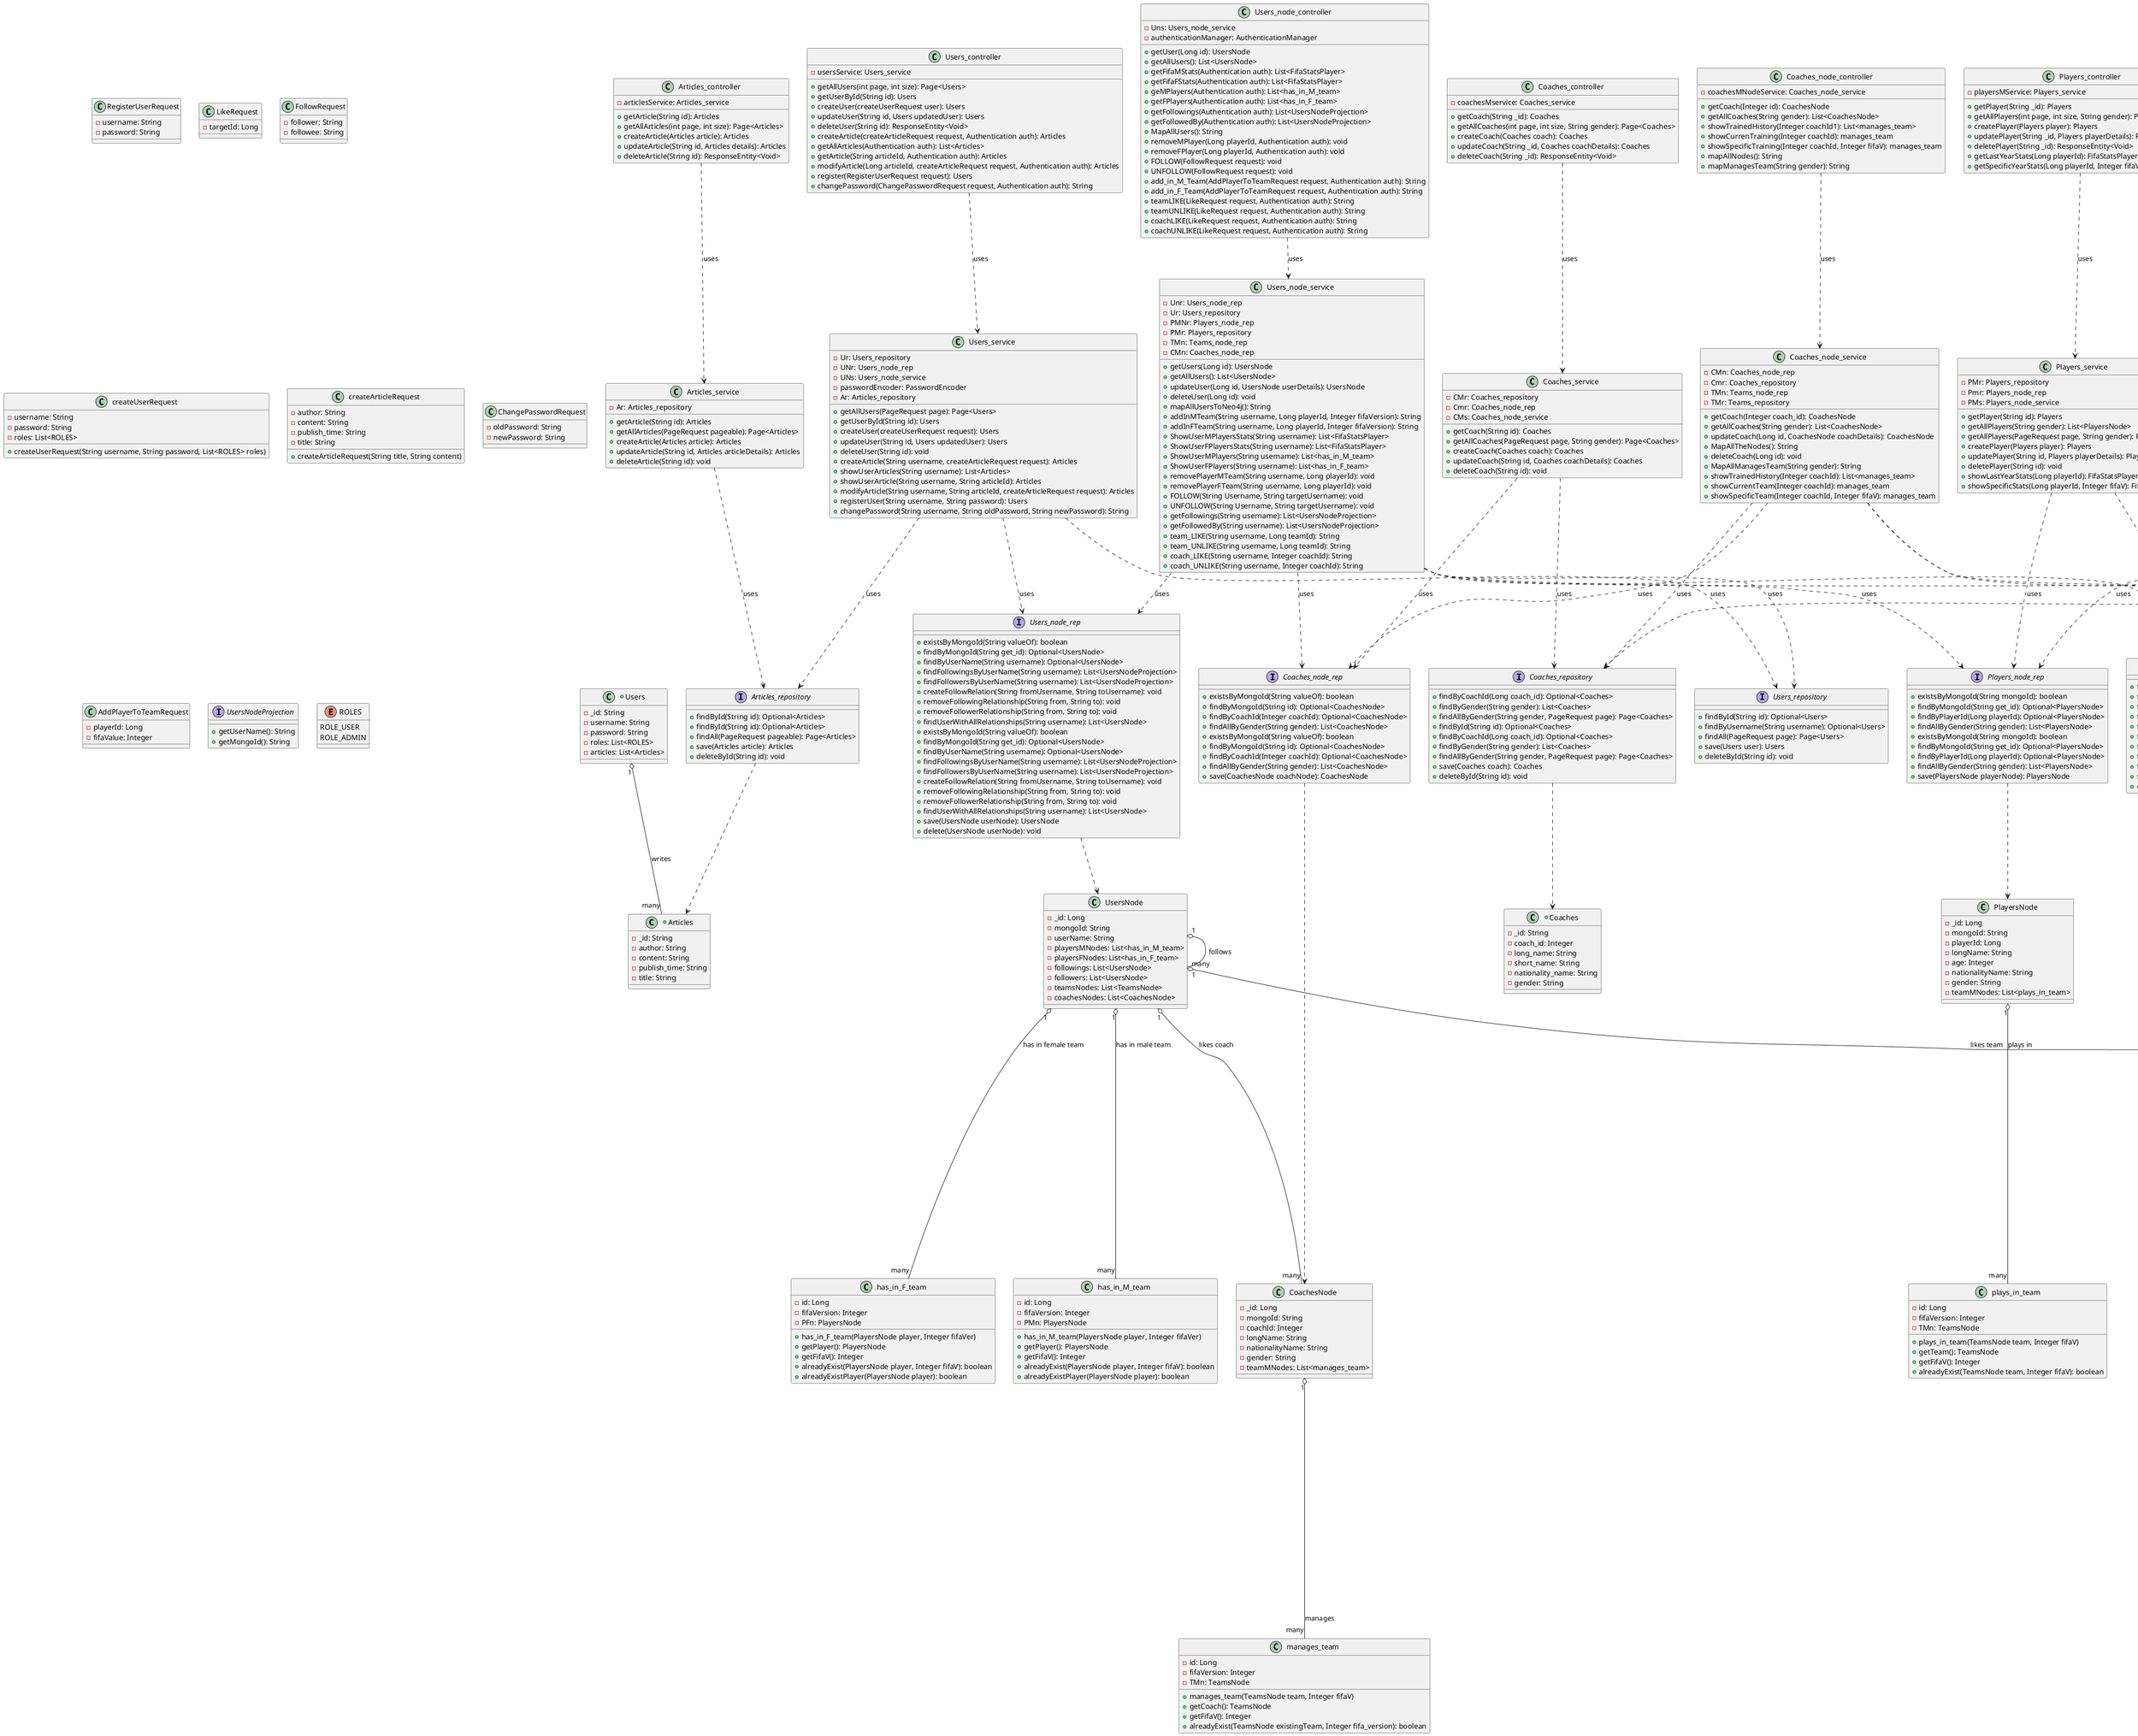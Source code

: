 @startuml
+class Articles{
-_id: String
-author: String
-content: String
-publish_time: String
-title: String
}
+class Coaches{
-_id: String
-coach_id: Integer
-long_name: String
-short_name: String
-nationality_name: String
-gender: String
}
+class Players {
-_id: String 
-player_id: Long 
-short_name: String 
-long_name: String
-age: Integer 
-dob: Date 
-nationality_id: Long 
-nationality_name: String 
-height_cm: Integer
-weight_kg: Integer 
-fifaStats: List<FifaStatsPlayer>
-gender: String 
}
+class Teams{
-_id: String 
-team_id: Long 
-team_name: String 
-fifaStats: List<FifaStatsTeam>
-gender: String 
}
+class Users{
-_id: String 
-username: String
-password: String
-roles: List<ROLES>
-articles: List<Articles>
}
+class FifaStatsTeam{
-fifa_version: Integer
-coach_id: Long
-league_id: Long
-league_name: String
-league_level: Integer
-nationality_id: Long
-nationality_name: String
-home_stadium: String
-overall: Integer
-captain: Long
-club_worth_eur: Long
-attack: Integer
-defence: Integer
-midfield: Integer
-short_free_kick: Long
-long_free_kick: Long
-right_short_free_kick: Long
-left_short_free_kick: Long
-penalties: Long
-left_corner: Long
-right_corner: Long
-off_players_in_box: Integer
-off_corners: Integer
-off_free_kicks: Integer
}
+class FifaStatsPlayer{
-fifa_version: Integer
-player_positions: String
-overall: Integer
-potential: Integer
-value_eur: Long
-wage_eur: Long
-club_team_id: Long
-club_name: String
-club_position: String
-club_jersey_number: Integer
-club_contract_valid_until_year: Integer
-league_name: String
-league_level: Integer
-pace: Integer
-shooting: Integer
-passing: Integer
-defending: Integer
-physic: Integer
-attacking_crossing: Integer
-attacking_finishing: Integer
-attacking_heading_accuracy: Integer
-attacking_short_passing: Integer
-attacking_volleys: Integer
-skill_dribbling: Integer
-skill_curve: Integer
-skill_fk_accuracy: Integer
-skill_long_passing: Integer
-skill_ball_control: Integer
-movement_acceleration: Integer
-movement_sprintSpeed: Integer
-movement_agility: Integer
-movement_reactions: Integer
-movement_balance: Integer
-power_shot_power: Integer
-power_jumping: Integer
-power_stamina: Integer
-power_strength: Integer
-power_long_shots: Integer
-mentality_aggression: Integer
-mentality_interceptions: Integer
-mentality_positioning: Integer
-mentality_vision: Integer
-mentality_penalties: Integer
-defending_marking_awareness: Integer
-defending_standing_tackle: Integer
-defending_sliding_tackle: Integer
-goalkeeping_diving: Integer
-goalkeeping_handling: Integer
-goalkeeping_kicking: Integer
-goalkeeping_positioning: Integer
-goalkeeping_reflexes: Integer
}
class CoachesNode {
    -_id: Long
    -mongoId: String
    -coachId: Integer
    -longName: String
    -nationalityName: String
    -gender: String
    -teamMNodes: List<manages_team>
}

class PlayersNode {
    -_id: Long
    -mongoId: String
    -playerId: Long
    -longName: String
    -age: Integer
    -nationalityName: String
    -gender: String
    -teamMNodes: List<plays_in_team>
}

class TeamsNode {
    -_id: Long
    -mongoId: String
    -teamId: Long
    -teamName: String
    -gender: String
}

class UsersNode {
    -_id: Long
    -mongoId: String
    -userName: String
    -playersMNodes: List<has_in_M_team>
    -playersFNodes: List<has_in_F_team>
    -followings: List<UsersNode>
    -followers: List<UsersNode>
    -teamsNodes: List<TeamsNode>
    -coachesNodes: List<CoachesNode>
}
class has_in_F_team {
    -id: Long
    -fifaVersion: Integer
    -PFn: PlayersNode
    +has_in_F_team(PlayersNode player, Integer fifaVer)
    +getPlayer(): PlayersNode
    +getFifaV(): Integer
    +alreadyExist(PlayersNode player, Integer fifaV): boolean
    +alreadyExistPlayer(PlayersNode player): boolean
}

class has_in_M_team {
    -id: Long
    -fifaVersion: Integer
    -PMn: PlayersNode
    +has_in_M_team(PlayersNode player, Integer fifaVer)
    +getPlayer(): PlayersNode
    +getFifaV(): Integer
    +alreadyExist(PlayersNode player, Integer fifaV): boolean
    +alreadyExistPlayer(PlayersNode player): boolean
}

class manages_team {
    -id: Long
    -fifaVersion: Integer
    -TMn: TeamsNode
    +manages_team(TeamsNode team, Integer fifaV)
    +getCoach(): TeamsNode
    +getFifaV(): Integer
    +alreadyExist(TeamsNode existingTeam, Integer fifa_version): boolean
}

class plays_in_team {
    -id: Long
    -fifaVersion: Integer
    -TMn: TeamsNode
    +plays_in_team(TeamsNode team, Integer fifaV)
    +getTeam(): TeamsNode
    +getFifaV(): Integer
    +alreadyExist(TeamsNode team, Integer fifaV): boolean
}
interface Articles_repository {
    +findById(String id): Optional<Articles>
}

interface Coaches_repository {
    +findByCoachId(Long coach_id): Optional<Coaches>
    +findByGender(String gender): List<Coaches>
    +findAllByGender(String gender, PageRequest page): Page<Coaches>
}

interface Players_repository {
    +findPlayerWithFifaStats(String _id, Integer fifaVersion): Optional<Players>
    +findByGender(String gender): List<Players>
    +findByPlayerId(Long playerId): Optional<Players>
    +findAllByGender(String gender, PageRequest page): Page<Players>
}

interface Teams_repository {
    +findByTeamId(Long team_id): Optional<Teams>
    +findByGender(String gender): List<Teams>
    +findAllByGender(String gender, PageRequest page): Page<Teams>
}

interface Coaches_node_rep {
    +existsByMongoId(String valueOf): boolean
    +findByMongoId(String id): Optional<CoachesNode>
    +findByCoachId(Integer coachId): Optional<CoachesNode>
    +findAllByGender(String gender): List<CoachesNode>
}

interface Players_node_rep {
    +existsByMongoId(String mongoId): boolean
    +findByMongoId(String get_id): Optional<PlayersNode>
    +findByPlayerId(Long playerId): Optional<PlayersNode>
    +findAllByGender(String gender): List<PlayersNode>
}

interface Teams_node_rep {
    +existsByMongoId(String valueOf): boolean
    +findByMongoId(String get_id): Optional<TeamsNode>
    +findByTeamId(Long teamId): Optional<TeamsNode>
    +findAllByGender(String gender): List<TeamsNode>
}

interface Users_node_rep {
    +existsByMongoId(String valueOf): boolean
    +findByMongoId(String get_id): Optional<UsersNode>
    +findByUserName(String username): Optional<UsersNode>
    +findFollowingsByUserName(String username): List<UsersNodeProjection>
    +findFollowersByUserName(String username): List<UsersNodeProjection>
    +createFollowRelation(String fromUsername, String toUsername): void
    +removeFollowingRelationship(String from, String to): void
    +removeFollowerRelationship(String from, String to): void
    +findUserWithAllRelationships(String username): List<UsersNode>
}
interface Articles_repository {
    +findById(String id): Optional<Articles>
    +findAll(PageRequest pageable): Page<Articles>
    +save(Articles article): Articles
    +deleteById(String id): void
}

interface Coaches_repository {
    +findById(String id): Optional<Coaches>
    +findByCoachId(Long coach_id): Optional<Coaches>
    +findByGender(String gender): List<Coaches>
    +findAllByGender(String gender, PageRequest page): Page<Coaches>
    +save(Coaches coach): Coaches
    +deleteById(String id): void
}

interface Players_repository {
    +findById(String id): Optional<Players>
    +findPlayerWithFifaStats(String _id, Integer fifaVersion): Optional<Players>
    +findByGender(String gender): List<Players>
    +findByPlayerId(Long playerId): Optional<Players>
    +findAllByGender(String gender, PageRequest page): Page<Players>
    +save(Players player): Players
    +deleteById(String id): void
}

interface Teams_repository {
    +findById(String id): Optional<Teams>
    +findByTeamId(Long team_id): Optional<Teams>
    +findByGender(String gender): List<Teams>
    +findAllByGender(String gender, PageRequest page): Page<Teams>
    +save(Teams team): Teams
    +deleteById(String id): void
}

interface Users_repository {
    +findById(String id): Optional<Users>
    +findByUsername(String username): Optional<Users>
    +findAll(PageRequest page): Page<Users>
    +save(Users user): Users
    +deleteById(String id): void
}

interface Coaches_node_rep {
    +existsByMongoId(String valueOf): boolean
    +findByMongoId(String id): Optional<CoachesNode>
    +findByCoachId(Integer coachId): Optional<CoachesNode>
    +findAllByGender(String gender): List<CoachesNode>
    +save(CoachesNode coachNode): CoachesNode
}

interface Players_node_rep {
    +existsByMongoId(String mongoId): boolean
    +findByMongoId(String get_id): Optional<PlayersNode>
    +findByPlayerId(Long playerId): Optional<PlayersNode>
    +findAllByGender(String gender): List<PlayersNode>
    +save(PlayersNode playerNode): PlayersNode
}

interface Teams_node_rep {
    +existsByMongoId(String valueOf): boolean
    +findByMongoId(String get_id): Optional<TeamsNode>
    +findByTeamId(Long teamId): Optional<TeamsNode>
    +findAllByGender(String gender): List<TeamsNode>
    +save(TeamsNode teamNode): TeamsNode
    +delete(TeamsNode teamNode): void
}

interface Users_node_rep {
    +existsByMongoId(String valueOf): boolean
    +findByMongoId(String get_id): Optional<UsersNode>
    +findByUserName(String username): Optional<UsersNode>
    +findFollowingsByUserName(String username): List<UsersNodeProjection>
    +findFollowersByUserName(String username): List<UsersNodeProjection>
    +createFollowRelation(String fromUsername, String toUsername): void
    +removeFollowingRelationship(String from, String to): void
    +removeFollowerRelationship(String from, String to): void
    +findUserWithAllRelationships(String username): List<UsersNode>
    +save(UsersNode userNode): UsersNode
    +delete(UsersNode userNode): void
}

class Articles_service {
    -Ar: Articles_repository
    +getArticle(String id): Articles
    +getAllArticles(PageRequest pageable): Page<Articles>
    +createArticle(Articles article): Articles
    +updateArticle(String id, Articles articleDetails): Articles
    +deleteArticle(String id): void
}

class Coaches_service {
    -CMr: Coaches_repository
    -Cmr: Coaches_node_rep
    -CMs: Coaches_node_service
    +getCoach(String id): Coaches
    +getAllCoaches(PageRequest page, String gender): Page<Coaches>
    +createCoach(Coaches coach): Coaches
    +updateCoach(String id, Coaches coachDetails): Coaches
    +deleteCoach(String id): void
}

class Players_service {
    -PMr: Players_repository
    -Pmr: Players_node_rep
    -PMs: Players_node_service
    +getPlayer(String id): Players
    +getAllPlayers(String gender): List<PlayersNode>
    +getAllPlayers(PageRequest page, String gender): Page<Players>
    +createPlayer(Players player): Players
    +updatePlayer(String id, Players playerDetails): Players
    +deletePlayer(String id): void
    +showLastYearStats(Long playerId): FifaStatsPlayer
    +showSpecificStats(Long playerId, Integer fifaV): FifaStatsPlayer
}

class Teams_service {
    -TMr: Teams_repository
    -Tmr: Teams_node_rep
    -PMr: Players_repository
    -CMr: Coaches_repository
    +getTeam(String id): Teams
    +getAllTeams(PageRequest page, String gender): Page<Teams>
    +createTeam(Teams team): Teams
    +updateTeam(String id, Teams teamsDetails): Teams
    +deleteTeam(String id): void
    +showCurrentFormation(Long teamId): List<Players>
    +showSpecificFormation(Long teamId, Integer fifaV): List<Players>
    +showCurrentCoach(Long teamId): Coaches
    +showSpecificCoach(Long teamId, Integer fifaV): Coaches
}

class Users_service {
    -Ur: Users_repository
    -UNr: Users_node_rep
    -UNs: Users_node_service
    -passwordEncoder: PasswordEncoder
    -Ar: Articles_repository
    +getAllUsers(PageRequest page): Page<Users>
    +getUserById(String id): Users
    +createUser(createUserRequest request): Users
    +updateUser(String id, Users updatedUser): Users
    +deleteUser(String id): void
    +createArticle(String username, createArticleRequest request): Articles
    +showUserArticles(String username): List<Articles>
    +showUserArticle(String username, String articleId): Articles
    +modifyArticle(String username, String articleId, createArticleRequest request): Articles
    +registerUser(String username, String password): Users
    +changePassword(String username, String oldPassword, String newPassword): String
}
class Coaches_node_service {
    -CMn: Coaches_node_rep
    -Cmr: Coaches_repository
    -TMn: Teams_node_rep
    -TMr: Teams_repository
    +getCoach(Integer coach_id): CoachesNode
    +getAllCoaches(String gender): List<CoachesNode>
    +updateCoach(Long id, CoachesNode coachDetails): CoachesNode
    +MapAllTheNodes(): String
    +deleteCoach(Long id): void
    +MapAllManagesTeam(String gender): String
    +showTrainedHistory(Integer coachId): List<manages_team>
    +showCurrentTeam(Integer coachId): manages_team
    +showSpecificTeam(Integer coachId, Integer fifaV): manages_team
}

class Players_node_service {
    -PMn: Players_node_rep
    -PMr: Players_repository
    -TMn: Teams_node_rep
    -TMr: Teams_repository
    +getPlayers(Long id): PlayersNode
    +getAllPlayers(String gender): List<PlayersNode>
    +updatePlayer(Long id, PlayersNode playerDetails): PlayersNode
    +MapAllTheNodes(): String
    +MapAllPlaysInTeamRel(String gender): String
    +deletePlayer(Long id): void
    +showCurrentTeam(Long playerId): plays_in_team
    +showSpecificTeam(Long playerId, Integer fifaVersion): plays_in_team
}

class Teams_node_service {
    -TMn: Teams_node_rep
    -TMr: Teams_repository
    +getTeams(Long id): TeamsNode
    +getAllTeams(String gender): List<TeamsNode>
    +updateTeam(Long id, TeamsNode teamDetails): TeamsNode
    +MapAllTheNodes(): String
    +deleteTeam(Long id): void
}

class Users_node_service {
    -Unr: Users_node_rep
    -Ur: Users_repository
    -PMNr: Players_node_rep
    -PMr: Players_repository
    -TMn: Teams_node_rep
    -CMn: Coaches_node_rep
    +getUsers(Long id): UsersNode
    +getAllUsers(): List<UsersNode>
    +updateUser(Long id, UsersNode userDetails): UsersNode
    +deleteUser(Long id): void
    +mapAllUsersToNeo4j(): String
    +addInMTeam(String username, Long playerId, Integer fifaVersion): String
    +addInFTeam(String username, Long playerId, Integer fifaVersion): String
    +ShowUserMPlayersStats(String username): List<FifaStatsPlayer>
    +ShowUserFPlayersStats(String username): List<FifaStatsPlayer>
    +ShowUserMPlayers(String username): List<has_in_M_team>
    +ShowUserFPlayers(String username): List<has_in_F_team>
    +removePlayerMTeam(String username, Long playerId): void
    +removePlayerFTeam(String username, Long playerId): void
    +FOLLOW(String Username, String targetUsername): void
    +UNFOLLOW(String Username, String targetUsername): void
    +getFollowings(String username): List<UsersNodeProjection>
    +getFollowedBy(String username): List<UsersNodeProjection>
    +team_LIKE(String username, Long teamId): String
    +team_UNLIKE(String username, Long teamId): String
    +coach_LIKE(String username, Integer coachId): String
    +coach_UNLIKE(String username, Integer coachId): String
}
class RegisterUserRequest {
    -username: String
    -password: String
}

class LikeRequest {
    -targetId: Long
}

class FollowRequest {
    -follower: String
    -followee: String
}

class createUserRequest {
    -username: String
    -password: String
    -roles: List<ROLES>
    +createUserRequest(String username, String password, List<ROLES> roles)
}

class createArticleRequest {
    -author: String
    -content: String
    -publish_time: String
    -title: String
    +createArticleRequest(String title, String content)
}

class ChangePasswordRequest {
    -oldPassword: String
    -newPassword: String
}

class AddPlayerToTeamRequest {
    -playerId: Long
    -fifaValue: Integer
}

interface UsersNodeProjection {
    +getUserName(): String
    +getMongoId(): String
}

enum ROLES {
    ROLE_USER
    ROLE_ADMIN
}

class Articles_controller {
    -articlesService: Articles_service
    +getArticle(String id): Articles
    +getAllArticles(int page, int size): Page<Articles>
    +createArticle(Articles article): Articles
    +updateArticle(String id, Articles details): Articles
    +deleteArticle(String id): ResponseEntity<Void>
}

class Coaches_controller {
    -coachesMservice: Coaches_service
    +getCoach(String _id): Coaches
    +getAllCoaches(int page, int size, String gender): Page<Coaches>
    +createCoach(Coaches coach): Coaches
    +updateCoach(String _id, Coaches coachDetails): Coaches
    +deleteCoach(String _id): ResponseEntity<Void>
}

class Players_controller {
    -playersMService: Players_service
    +getPlayer(String _id): Players
    +getAllPlayers(int page, int size, String gender): Page<Players>
    +createPlayer(Players player): Players
    +updatePlayer(String _id, Players playerDetails): Players
    +deletePlayer(String _id): ResponseEntity<Void>
    +getLastYearStats(Long playerId): FifaStatsPlayer
    +getSpecificYearStats(Long playerId, Integer fifaV): FifaStatsPlayer
}

class Teams_controller {
    -teamsMService: Teams_service
    +getTeam(String _id): Teams
    +getAllTeams(int page, int size, String gender): Page<Teams>
    +showCurrentFormation(Long teamId): List<Players>
    +showSpecificFormation(Long teamId, Integer fifaV): List<Players>
    +showCurrentCoach(Long coachId): Coaches
    +showSpecificCoach(Long coachId, Integer fifaV): Coaches
    +createTeam(Teams team): Teams
    +updateTeam(String _id, Teams teamDetails): Teams
    +deleteTeam(String _id): ResponseEntity<Void>
}
class Users_controller {
    -usersService: Users_service
    +getAllUsers(int page, int size): Page<Users>
    +getUserById(String id): Users
    +createUser(createUserRequest user): Users
    +updateUser(String id, Users updatedUser): Users
    +deleteUser(String id): ResponseEntity<Void>
    +createArticle(createArticleRequest request, Authentication auth): Articles
    +getAllArticles(Authentication auth): List<Articles>
    +getArticle(String articleId, Authentication auth): Articles
    +modifyArticle(Long articleId, createArticleRequest request, Authentication auth): Articles
    +register(RegisterUserRequest request): Users
    +changePassword(ChangePasswordRequest request, Authentication auth): String
}

class Users_node_controller {
    -Uns: Users_node_service
    -authenticationManager: AuthenticationManager
    +getUser(Long id): UsersNode
    +getAllUsers(): List<UsersNode>
    +getFifaMStats(Authentication auth): List<FifaStatsPlayer>
    +getFifaFStats(Authentication auth): List<FifaStatsPlayer>
    +geMPlayers(Authentication auth): List<has_in_M_team>
    +getFPlayers(Authentication auth): List<has_in_F_team>
    +getFollowings(Authentication auth): List<UsersNodeProjection>
    +getFollowedBy(Authentication auth): List<UsersNodeProjection>
    +MapAllUsers(): String
    +removeMPlayer(Long playerId, Authentication auth): void
    +removeFPlayer(Long playerId, Authentication auth): void
    +FOLLOW(FollowRequest request): void
    +UNFOLLOW(FollowRequest request): void
    +add_in_M_Team(AddPlayerToTeamRequest request, Authentication auth): String
    +add_in_F_Team(AddPlayerToTeamRequest request, Authentication auth): String
    +teamLIKE(LikeRequest request, Authentication auth): String
    +teamUNLIKE(LikeRequest request, Authentication auth): String
    +coachLIKE(LikeRequest request, Authentication auth): String
    +coachUNLIKE(LikeRequest request, Authentication auth): String
}

class Teams_node_controller {
    -teamsNodeService: Teams_node_service
    +getTeamById(Long id): TeamsNode
    +getAllTeamsByGender(String gender): List<TeamsNode>
    +mapAllNodes(): String
}

class Players_node_controller {
    -playersNodeService: Players_node_service
    +getPlayerById(Long id): PlayersNode
    +getAllPlayersByGender(String gender): List<PlayersNode>
    +showCurrentTeam(Long playerId): plays_in_team
    +showSpecificTeam(Long playerId, Integer fifaV): plays_in_team
    +mapAllPlaysInTeam(String gender): String
    +mapAllPlayersToNeo4j(): String
}

class Coaches_node_controller {
    -coachesMNodeService: Coaches_node_service
    +getCoach(Integer id): CoachesNode
    +getAllCoaches(String gender): List<CoachesNode>
    +showTrainedHistory(Integer coachId1): List<manages_team>
    +showCurrenTraining(Integer coachId): manages_team
    +showSpecificTraining(Integer coachId, Integer fifaV): manages_team
    +mapAllNodes(): String
    +mapManagesTeam(String gender): String
}

Users_controller ..> Users_service : uses
Users_node_controller ..> Users_node_service : uses
Teams_node_controller ..> Teams_node_service : uses
Players_node_controller ..> Players_node_service : uses
Coaches_node_controller ..> Coaches_node_service : uses
Articles_controller ..> Articles_service : uses
Coaches_controller ..> Coaches_service : uses
Players_controller ..> Players_service : uses
Teams_controller ..> Teams_service : uses

Coaches_node_service ..> Coaches_node_rep : uses
Coaches_node_service ..> Coaches_repository : uses
Coaches_node_service ..> Teams_node_rep : uses
Coaches_node_service ..> Teams_repository : uses

Players_node_service ..> Players_node_rep : uses
Players_node_service ..> Players_repository : uses
Players_node_service ..> Teams_node_rep : uses
Players_node_service ..> Teams_repository : uses

Teams_node_service ..> Teams_node_rep : uses
Teams_node_service ..> Teams_repository : uses

Users_node_service ..> Users_node_rep : uses
Users_node_service ..> Users_repository : uses
Users_node_service ..> Players_node_rep : uses
Users_node_service ..> Players_repository : uses
Users_node_service ..> Teams_node_rep : uses
Users_node_service ..> Coaches_node_rep : uses
Articles_service ..> Articles_repository : uses
Coaches_service ..> Coaches_repository : uses
Coaches_service ..> Coaches_node_rep : uses
Players_service ..> Players_repository : uses
Players_service ..> Players_node_rep : uses
Teams_service ..> Teams_repository : uses
Teams_service ..> Teams_node_rep : uses
Teams_service ..> Players_repository : uses
Teams_service ..> Coaches_repository : uses
Users_service ..> Users_repository : uses
Users_service ..> Users_node_rep : uses
Users_service ..> Articles_repository : uses
Articles_repository ..> Articles 
Coaches_repository ..> Coaches 
Players_repository ..> Players 
Teams_repository ..> Teams 
Coaches_node_rep ..> CoachesNode 
Players_node_rep ..> PlayersNode 
Teams_node_rep ..> TeamsNode 
Users_node_rep ..> UsersNode 
CoachesNode "1" o-- "many" manages_team : manages
PlayersNode "1" o-- "many" plays_in_team : plays in
UsersNode "1" o-- "many" has_in_M_team : has in male team
UsersNode "1" o-- "many" has_in_F_team : has in female team
UsersNode "1" o-- "many" UsersNode : follows
UsersNode "1" o-- "many" TeamsNode : likes team
UsersNode "1" o-- "many" CoachesNode : likes coach
Users "1" o-- "many" Articles : writes
Players "1" *-- "many" FifaStatsPlayer : has stats
Teams "1" *-- "many" FifaStatsTeam : has stats
@enduml